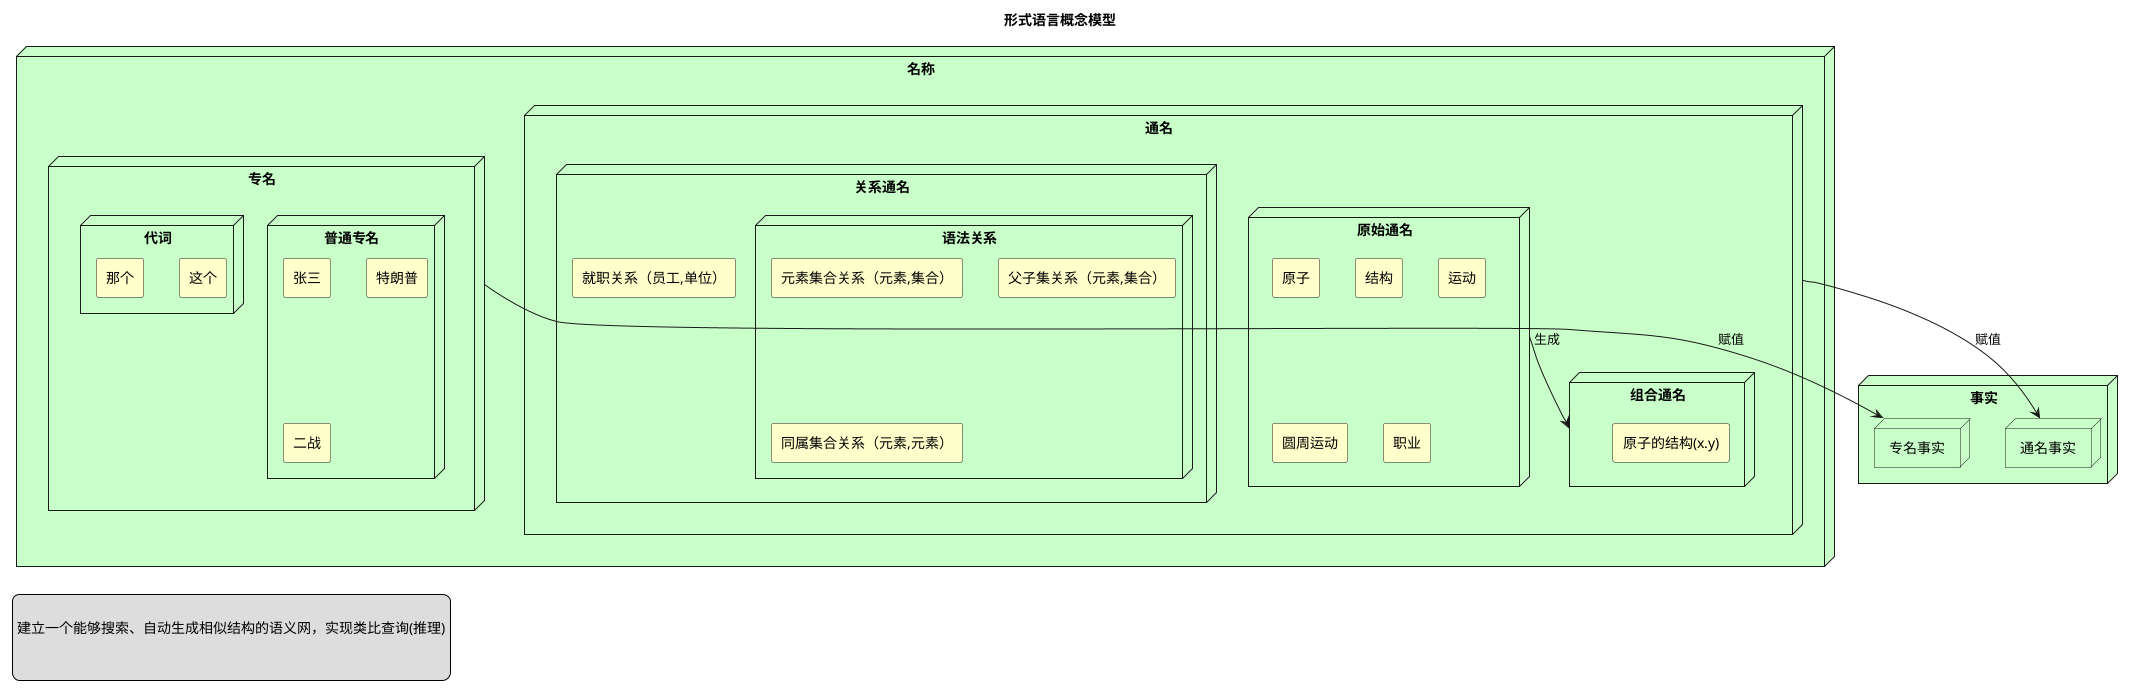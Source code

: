 @startuml

sprite $bProcess jar:archimate/business-process
sprite $aService jar:archimate/application-service
sprite $aComponent jar:archimate/application-component
sprite $bEvent jar:archimate/business-event
sprite $aEquipment jar:archimate/physical-equipment

title 形式语言概念模型

node  "名称" #TECHNOLOGY{

    node  "通名" #TECHNOLOGY{

        node  "原始通名" as 原始通名 #TECHNOLOGY{
            archimate #Business "原子"
            archimate #Business "结构"
            archimate #Business "运动"
            archimate #Business "圆周运动"
            archimate #Business "职业"
        }

        node  "关系通名" as 关系通名 #TECHNOLOGY{
            archimate #Business "就职关系（员工,单位）"

            node  "语法关系" as 语法关系 #TECHNOLOGY{
                archimate #Business "元素集合关系（元素,集合）"
                archimate #Business "父子集关系（元素,集合）"
                archimate #Business "同属集合关系（元素,元素）"
            }
        }

        node  "组合通名" as 组合通名  #TECHNOLOGY{
            archimate #Business "原子的结构(x.y)"
        }

        原始通名 --> 组合通名:生成
    }

    node  "专名" #TECHNOLOGY{
        node  "普通专名" #TECHNOLOGY{
            archimate #Business "张三"
            archimate #Business "特朗普"
            archimate #Business "二战"
        }

        node  "代词" #TECHNOLOGY{
            archimate #Business "这个"
            archimate #Business "那个"
        }
    }
}

node  "事实" as 事实 #TECHNOLOGY{

    node  "通名事实" as 通名事实 #TECHNOLOGY{

    }

    node  "专名事实" as 专名事实 #TECHNOLOGY{

    }

    专名 --> 专名事实:赋值
    通名 --> 通名事实:赋值
}









legend left

建立一个能够搜索、自动生成相似结构的语义网，实现类比查询(推理)


endlegend

@enduml
